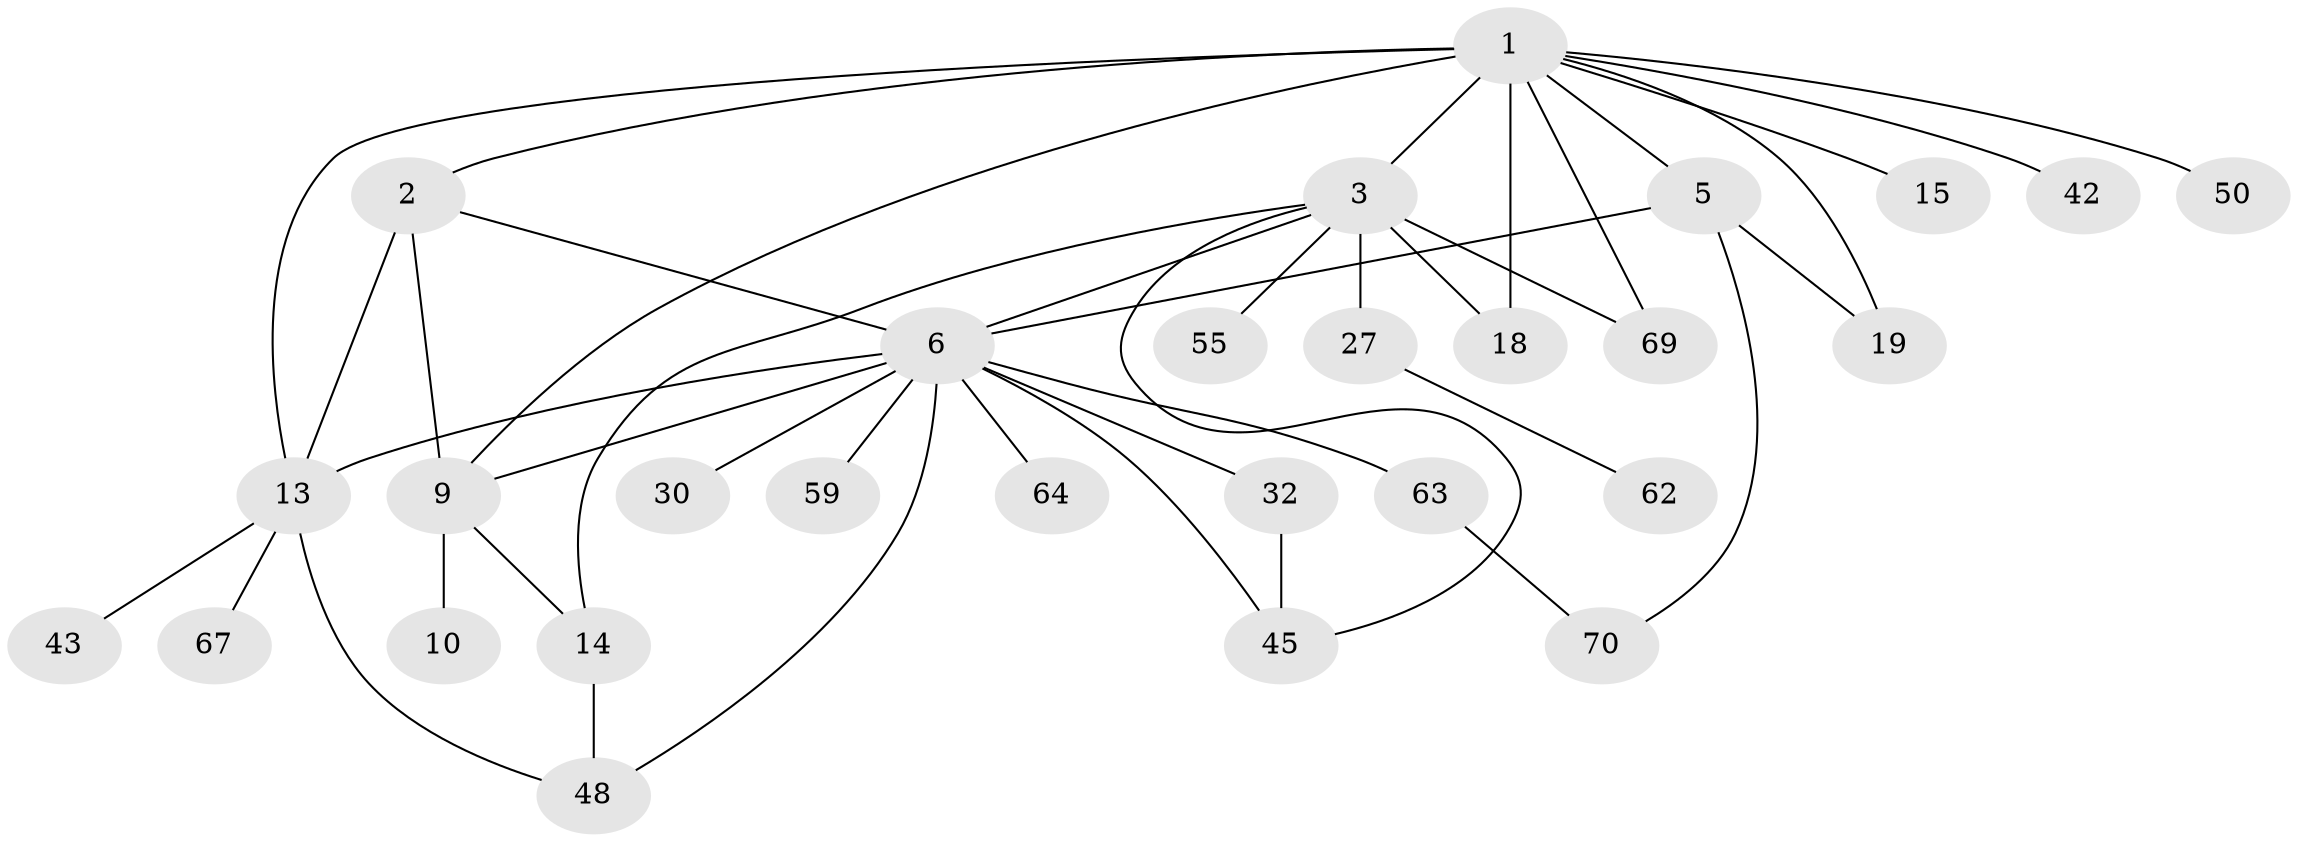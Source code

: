 // original degree distribution, {7: 0.014285714285714285, 4: 0.1, 5: 0.07142857142857142, 2: 0.3, 6: 0.05714285714285714, 1: 0.3, 3: 0.15714285714285714}
// Generated by graph-tools (version 1.1) at 2025/17/03/04/25 18:17:07]
// undirected, 28 vertices, 42 edges
graph export_dot {
graph [start="1"]
  node [color=gray90,style=filled];
  1 [super="+12+11"];
  2;
  3 [super="+65+4"];
  5 [super="+39+44"];
  6 [super="+16+22+8"];
  9 [super="+26+28"];
  10;
  13 [super="+31+54+17+21"];
  14 [super="+38"];
  15 [super="+49"];
  18 [super="+25"];
  19 [super="+56"];
  27 [super="+33+41"];
  30 [super="+40+68"];
  32;
  42;
  43;
  45 [super="+58"];
  48 [super="+52"];
  50 [super="+51"];
  55;
  59;
  62;
  63;
  64;
  67;
  69;
  70;
  1 -- 2;
  1 -- 3;
  1 -- 5;
  1 -- 15;
  1 -- 50;
  1 -- 69;
  1 -- 9;
  1 -- 13;
  1 -- 18 [weight=3];
  1 -- 19;
  1 -- 42;
  2 -- 6;
  2 -- 9;
  2 -- 13;
  3 -- 55;
  3 -- 18 [weight=2];
  3 -- 69;
  3 -- 27;
  3 -- 45;
  3 -- 14;
  3 -- 6;
  5 -- 70;
  5 -- 19;
  5 -- 6;
  6 -- 9;
  6 -- 13 [weight=2];
  6 -- 63;
  6 -- 32;
  6 -- 64;
  6 -- 45;
  6 -- 48;
  6 -- 59;
  6 -- 30;
  9 -- 10;
  9 -- 14;
  13 -- 48;
  13 -- 67;
  13 -- 43;
  14 -- 48;
  27 -- 62;
  32 -- 45;
  63 -- 70;
}
